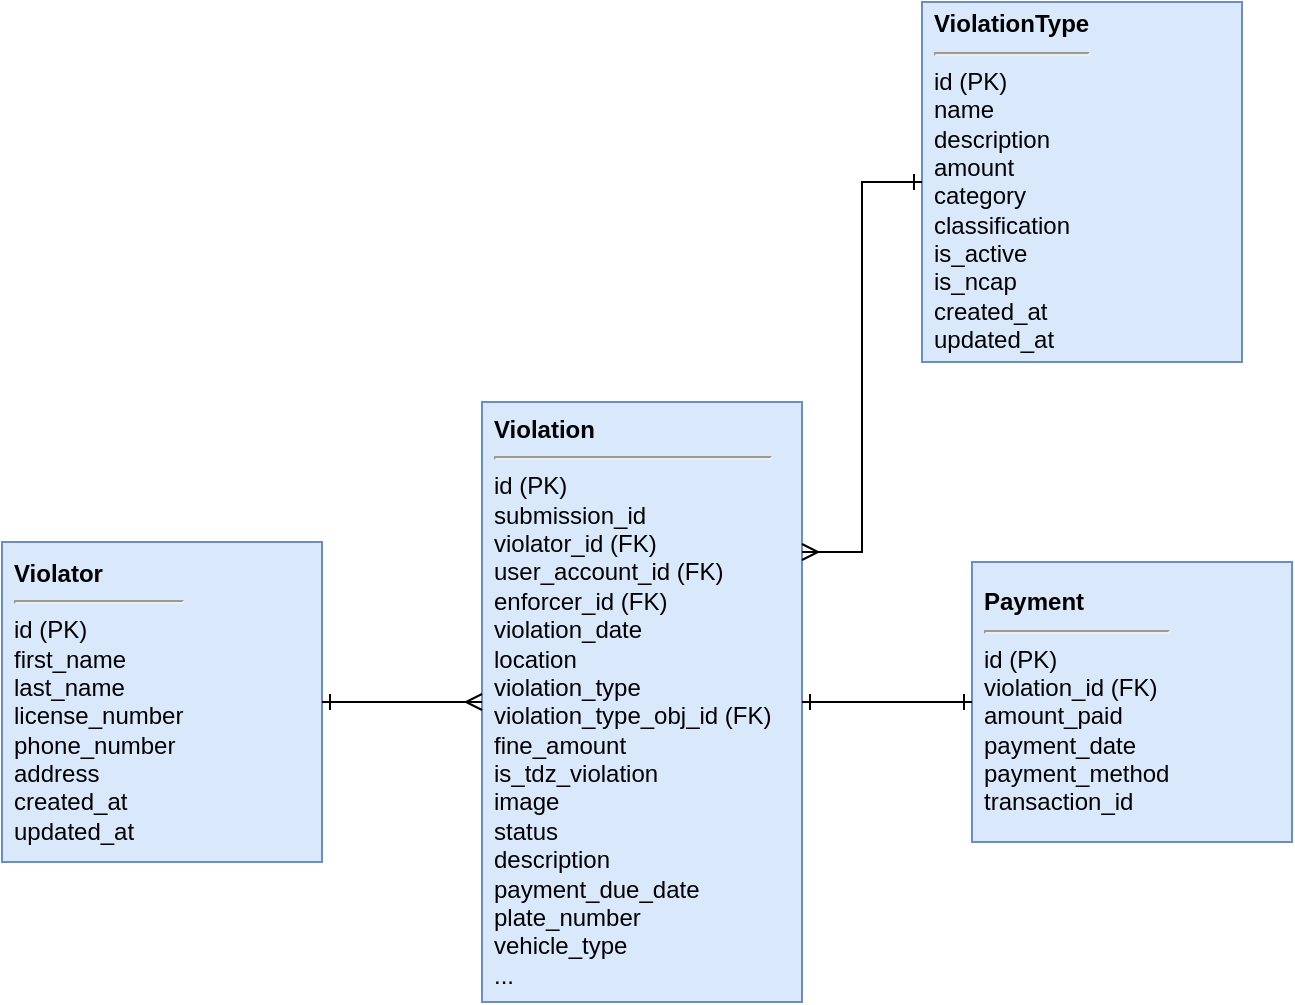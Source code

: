 <mxfile>
    <diagram id="C5RBs43oDa-KdzZeNtuy" name="Traffic Violation System ERD">
        <mxGraphModel dx="1996" dy="800" grid="1" gridSize="10" guides="1" tooltips="1" connect="1" arrows="1" fold="1" page="1" pageScale="1" pageWidth="1169" pageHeight="827" math="0" shadow="0">
            <root>
                <mxCell id="WIyWlLk6GJQsqaUBKTNV-0"/>
                <mxCell id="WIyWlLk6GJQsqaUBKTNV-1" parent="WIyWlLk6GJQsqaUBKTNV-0"/>
                <mxCell id="violator_table" value="&lt;b&gt;Violator&lt;/b&gt;&lt;br&gt;&lt;hr&gt;id (PK)&lt;br&gt;first_name&lt;br&gt;last_name&lt;br&gt;license_number&lt;br&gt;phone_number&lt;br&gt;address&lt;br&gt;created_at&lt;br&gt;updated_at" style="rounded=0;whiteSpace=wrap;html=1;fillColor=#dae8fc;strokeColor=#6c8ebf;align=left;spacingLeft=4;spacingRight=4;" parent="WIyWlLk6GJQsqaUBKTNV-1" vertex="1">
                    <mxGeometry x="-60" y="350" width="160" height="160" as="geometry"/>
                </mxCell>
                <mxCell id="violation_type_table" value="&lt;b&gt;ViolationType&lt;/b&gt;&lt;br&gt;&lt;hr&gt;id (PK)&lt;br&gt;name&lt;br&gt;description&lt;br&gt;amount&lt;br&gt;category&lt;br&gt;classification&lt;br&gt;is_active&lt;br&gt;is_ncap&lt;br&gt;created_at&lt;br&gt;updated_at" style="rounded=0;whiteSpace=wrap;html=1;fillColor=#dae8fc;strokeColor=#6c8ebf;align=left;spacingLeft=4;spacingRight=4;" parent="WIyWlLk6GJQsqaUBKTNV-1" vertex="1">
                    <mxGeometry x="400" y="80" width="160" height="180" as="geometry"/>
                </mxCell>
                <mxCell id="violation_table" value="&lt;b&gt;Violation&lt;/b&gt;&lt;br&gt;&lt;hr&gt;id (PK)&lt;br&gt;submission_id&lt;br&gt;violator_id (FK)&lt;br&gt;user_account_id (FK)&lt;br&gt;enforcer_id (FK)&lt;br&gt;violation_date&lt;br&gt;location&lt;br&gt;violation_type&lt;br&gt;violation_type_obj_id (FK)&lt;br&gt;fine_amount&lt;br&gt;is_tdz_violation&lt;br&gt;image&lt;br&gt;status&lt;br&gt;description&lt;br&gt;payment_due_date&lt;br&gt;plate_number&lt;br&gt;vehicle_type&lt;br&gt;..." style="rounded=0;whiteSpace=wrap;html=1;fillColor=#dae8fc;strokeColor=#6c8ebf;align=left;spacingLeft=4;spacingRight=4;" parent="WIyWlLk6GJQsqaUBKTNV-1" vertex="1">
                    <mxGeometry x="180" y="280" width="160" height="300" as="geometry"/>
                </mxCell>
                <mxCell id="payment_table" value="&lt;b&gt;Payment&lt;/b&gt;&lt;br&gt;&lt;hr&gt;id (PK)&lt;br&gt;violation_id (FK)&lt;br&gt;amount_paid&lt;br&gt;payment_date&lt;br&gt;payment_method&lt;br&gt;transaction_id" style="rounded=0;whiteSpace=wrap;html=1;fillColor=#dae8fc;strokeColor=#6c8ebf;align=left;spacingLeft=4;spacingRight=4;" parent="WIyWlLk6GJQsqaUBKTNV-1" vertex="1">
                    <mxGeometry x="425" y="360" width="160" height="140" as="geometry"/>
                </mxCell>
                <mxCell id="vio_to_vt" value="" style="edgeStyle=entityRelationEdgeStyle;fontSize=12;html=1;endArrow=ERmany;startArrow=ERone;rounded=0;entryX=0;entryY=0.5;entryDx=0;entryDy=0;exitX=1;exitY=0.5;exitDx=0;exitDy=0;startFill=0;" parent="WIyWlLk6GJQsqaUBKTNV-1" source="violator_table" target="violation_table" edge="1">
                    <mxGeometry width="100" height="100" relative="1" as="geometry">
                        <mxPoint x="350" y="160" as="sourcePoint"/>
                        <mxPoint x="450" y="60" as="targetPoint"/>
                    </mxGeometry>
                </mxCell>
                <mxCell id="vt_to_vio" value="" style="edgeStyle=entityRelationEdgeStyle;fontSize=12;html=1;endArrow=ERmany;startArrow=ERone;rounded=0;entryX=1;entryY=0.25;entryDx=0;entryDy=0;exitX=0;exitY=0.5;exitDx=0;exitDy=0;startFill=0;" parent="WIyWlLk6GJQsqaUBKTNV-1" source="violation_type_table" target="violation_table" edge="1">
                    <mxGeometry width="100" height="100" relative="1" as="geometry">
                        <mxPoint x="350" y="180" as="sourcePoint"/>
                        <mxPoint x="450" y="80" as="targetPoint"/>
                    </mxGeometry>
                </mxCell>
                <mxCell id="vio_to_pay" value="" style="edgeStyle=entityRelationEdgeStyle;fontSize=12;html=1;endArrow=ERone;startArrow=ERone;rounded=0;entryX=0;entryY=0.5;entryDx=0;entryDy=0;exitX=1;exitY=0.5;exitDx=0;exitDy=0;startFill=0;endFill=0;" parent="WIyWlLk6GJQsqaUBKTNV-1" source="violation_table" target="payment_table" edge="1">
                    <mxGeometry width="100" height="100" relative="1" as="geometry">
                        <mxPoint x="350" y="180" as="sourcePoint"/>
                        <mxPoint x="450" y="80" as="targetPoint"/>
                    </mxGeometry>
                </mxCell>
            </root>
        </mxGraphModel>
    </diagram>
</mxfile>